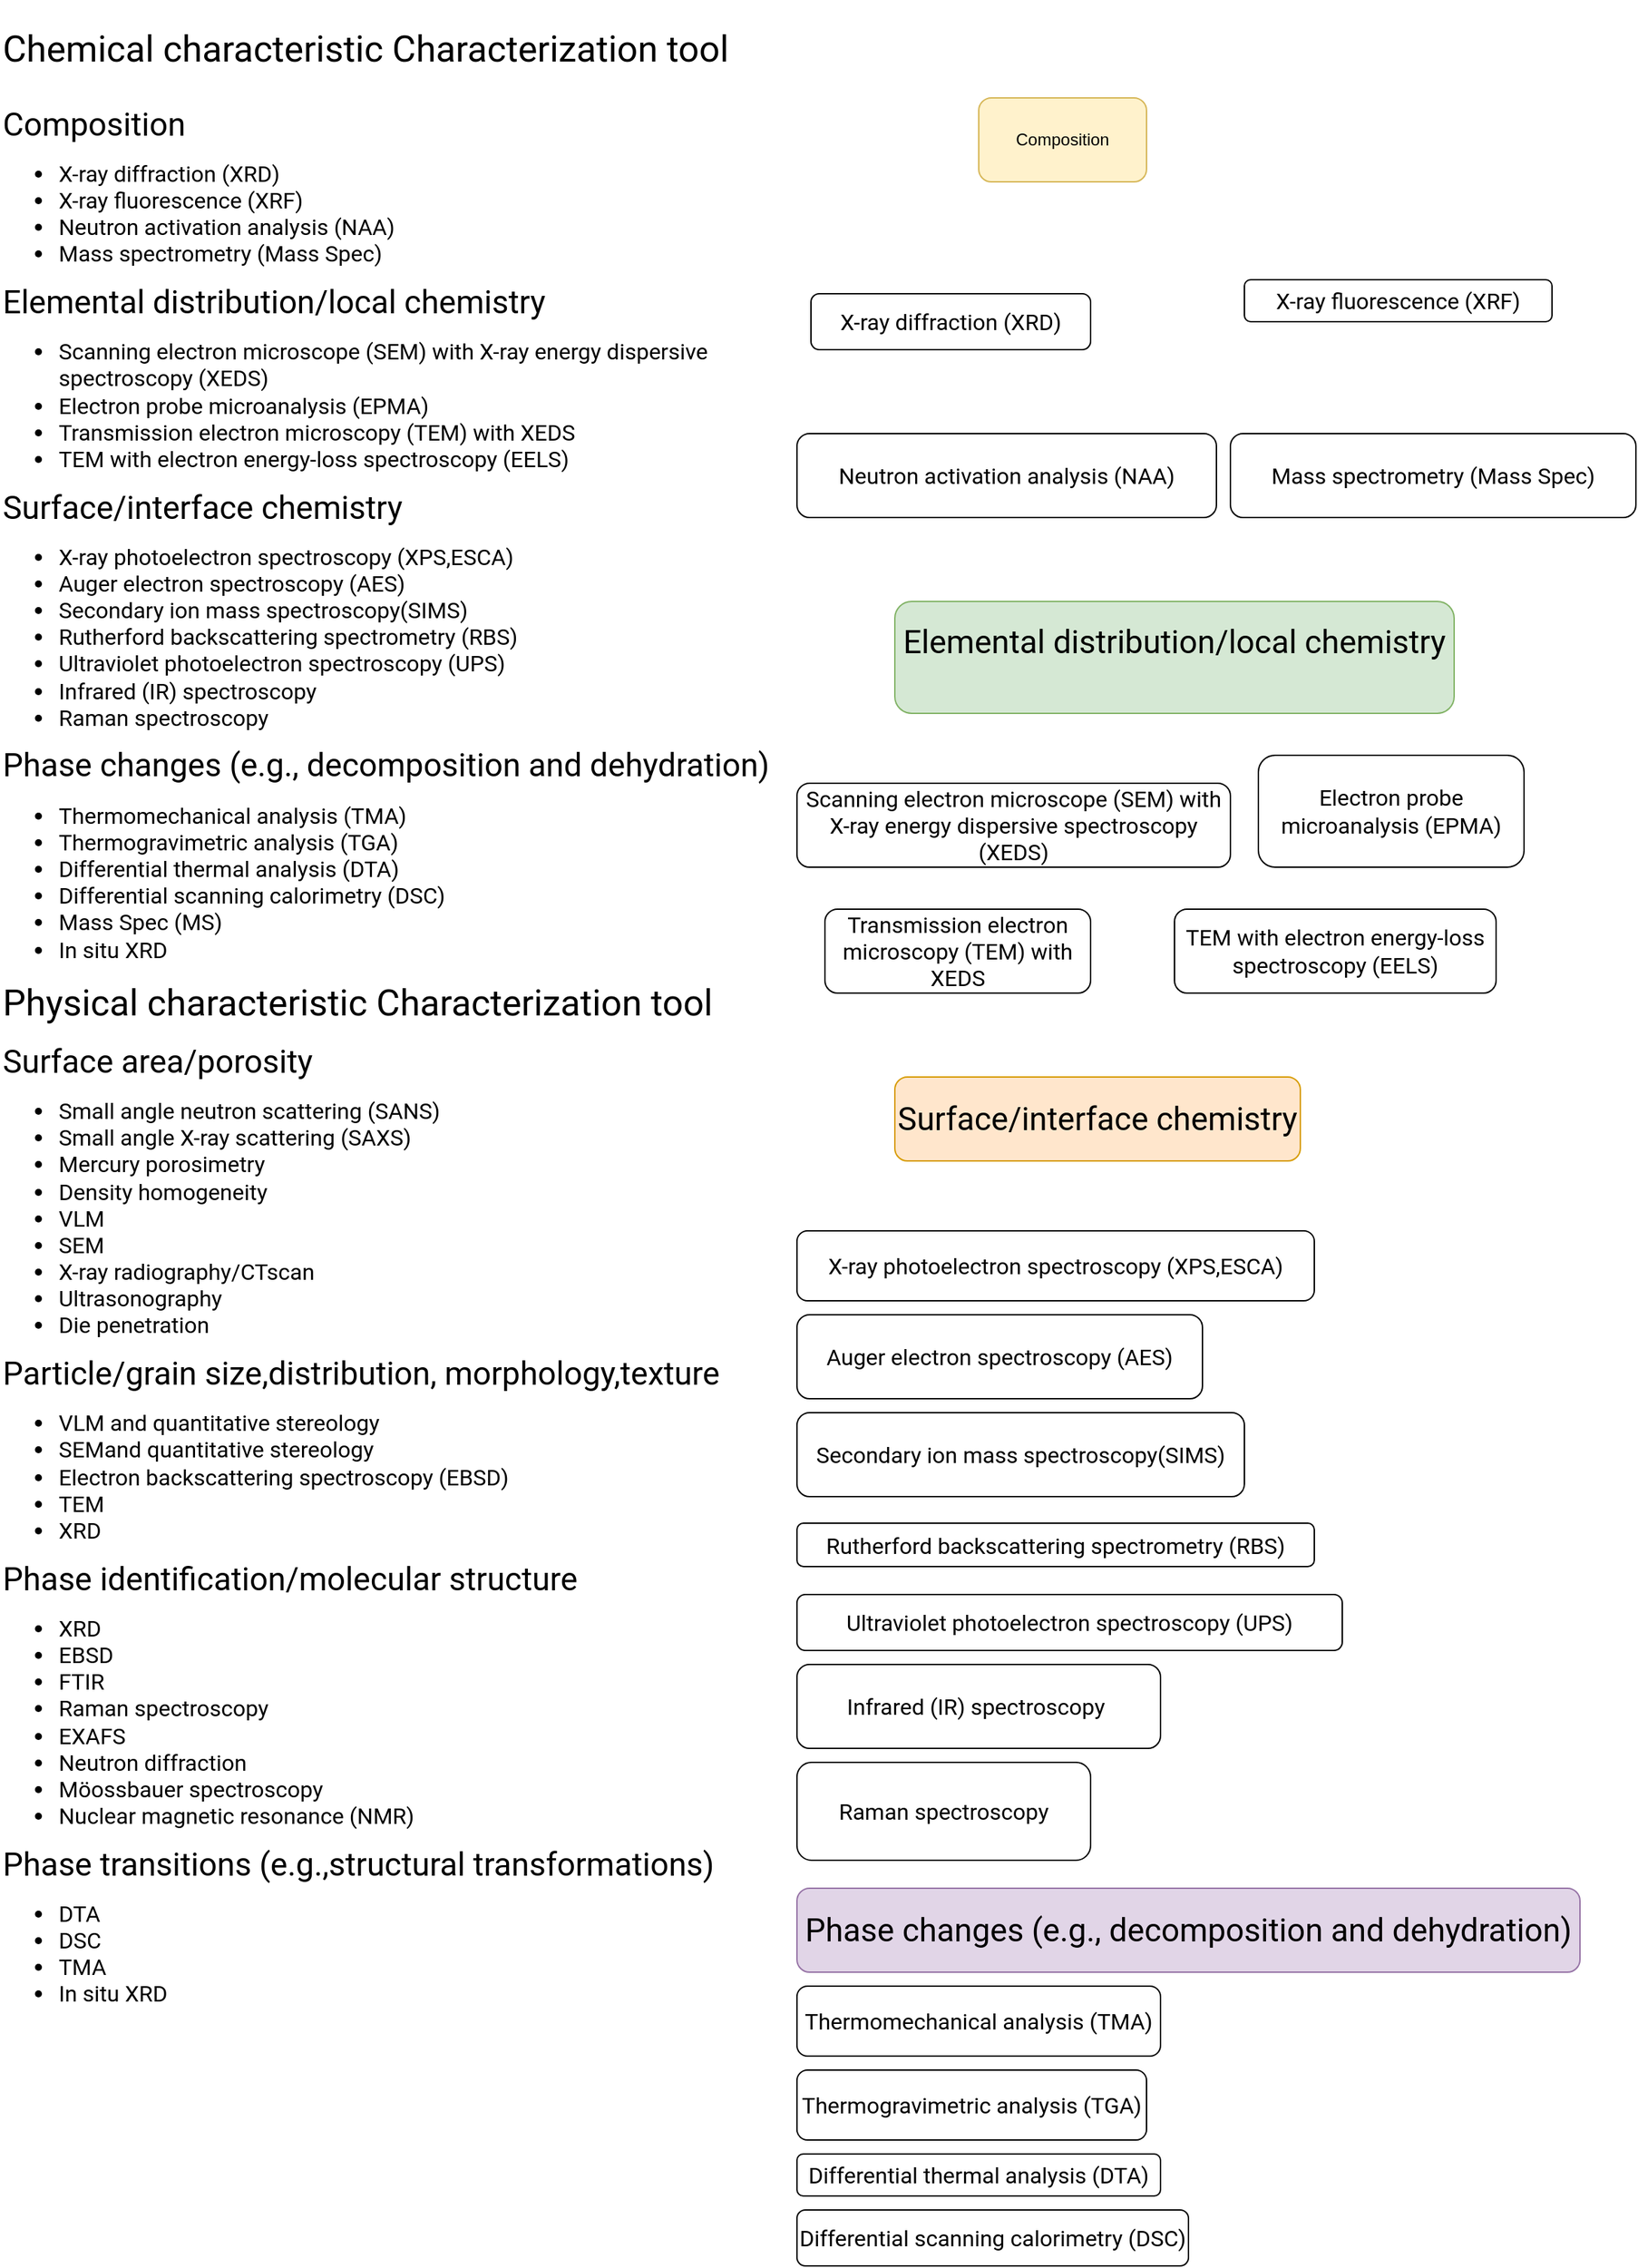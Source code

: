 <mxfile version="24.0.2" type="github">
  <diagram name="Página-1" id="9ZrezYljH9P2KY_Qv6a6">
    <mxGraphModel dx="1210" dy="613" grid="1" gridSize="10" guides="1" tooltips="1" connect="1" arrows="1" fold="1" page="1" pageScale="1" pageWidth="827" pageHeight="1169" math="0" shadow="0">
      <root>
        <mxCell id="0" />
        <mxCell id="1" parent="0" />
        <mxCell id="FwkTbBhF22E6wd6E680H-2" value="&lt;div class=&quot;text-cell-section-header layout horizontal center&quot; style=&quot;position: relative; display: flex; -webkit-box-orient: horizontal; -webkit-box-direction: normal; flex-direction: row; -webkit-box-align: center; align-items: center; font-family: Roboto, Noto, sans-serif; font-size: 14px; font-style: normal; font-variant-ligatures: normal; font-variant-caps: normal; font-weight: 400; letter-spacing: normal; orphans: 2; text-align: start; text-indent: 0px; text-transform: none; widows: 2; word-spacing: 0px; -webkit-text-stroke-width: 0px; white-space: normal; text-decoration-thickness: initial; text-decoration-style: initial; text-decoration-color: initial;&quot;&gt;&lt;h1 style=&quot;font-weight: 400; margin-bottom: 0.5em; margin-top: 0.5em; font-size: 26px;&quot;&gt;Chemical characteristic Characterization tool&lt;/h1&gt;&lt;/div&gt;&lt;h2 style=&quot;font-weight: 400; margin-bottom: 0.5em; margin-top: 0.5em; font-size: 23px; font-family: Roboto, Noto, sans-serif; font-style: normal; font-variant-ligatures: normal; font-variant-caps: normal; letter-spacing: normal; orphans: 2; text-align: start; text-indent: 0px; text-transform: none; widows: 2; word-spacing: 0px; -webkit-text-stroke-width: 0px; white-space: normal; text-decoration-thickness: initial; text-decoration-style: initial; text-decoration-color: initial;&quot;&gt;Composition&lt;/h2&gt;&lt;ul style=&quot;margin-bottom: 6px; margin-top: 0.5em; font-size: 16px; font-family: Roboto, Noto, sans-serif; font-style: normal; font-variant-ligatures: normal; font-variant-caps: normal; font-weight: 400; letter-spacing: normal; orphans: 2; text-align: start; text-indent: 0px; text-transform: none; widows: 2; word-spacing: 0px; -webkit-text-stroke-width: 0px; white-space: normal; text-decoration-thickness: initial; text-decoration-style: initial; text-decoration-color: initial;&quot;&gt;&lt;li&gt;X-ray diffraction (XRD)&lt;/li&gt;&lt;li&gt;X-ray fluorescence (XRF)&lt;/li&gt;&lt;li&gt;Neutron activation analysis (NAA)&lt;/li&gt;&lt;li&gt;Mass spectrometry (Mass Spec)&lt;/li&gt;&lt;/ul&gt;&lt;h2 style=&quot;font-weight: 400; margin-bottom: 0.5em; margin-top: 0.5em; font-size: 23px; font-family: Roboto, Noto, sans-serif; font-style: normal; font-variant-ligatures: normal; font-variant-caps: normal; letter-spacing: normal; orphans: 2; text-align: start; text-indent: 0px; text-transform: none; widows: 2; word-spacing: 0px; -webkit-text-stroke-width: 0px; white-space: normal; text-decoration-thickness: initial; text-decoration-style: initial; text-decoration-color: initial;&quot;&gt;Elemental distribution/local chemistry&lt;/h2&gt;&lt;ul style=&quot;margin-bottom: 6px; margin-top: 0.5em; font-size: 16px; font-family: Roboto, Noto, sans-serif; font-style: normal; font-variant-ligatures: normal; font-variant-caps: normal; font-weight: 400; letter-spacing: normal; orphans: 2; text-align: start; text-indent: 0px; text-transform: none; widows: 2; word-spacing: 0px; -webkit-text-stroke-width: 0px; white-space: normal; text-decoration-thickness: initial; text-decoration-style: initial; text-decoration-color: initial;&quot;&gt;&lt;li&gt;Scanning electron microscope (SEM) with X-ray energy dispersive spectroscopy (XEDS)&lt;/li&gt;&lt;li&gt;Electron probe microanalysis (EPMA)&lt;/li&gt;&lt;li&gt;Transmission electron microscopy (TEM) with XEDS&lt;/li&gt;&lt;li&gt;TEM with electron energy-loss spectroscopy (EELS)&lt;/li&gt;&lt;/ul&gt;&lt;h2 style=&quot;font-weight: 400; margin-bottom: 0.5em; margin-top: 0.5em; font-size: 23px; font-family: Roboto, Noto, sans-serif; font-style: normal; font-variant-ligatures: normal; font-variant-caps: normal; letter-spacing: normal; orphans: 2; text-align: start; text-indent: 0px; text-transform: none; widows: 2; word-spacing: 0px; -webkit-text-stroke-width: 0px; white-space: normal; text-decoration-thickness: initial; text-decoration-style: initial; text-decoration-color: initial;&quot;&gt;Surface/interface chemistry&lt;/h2&gt;&lt;ul style=&quot;margin-bottom: 6px; margin-top: 0.5em; font-size: 16px; font-family: Roboto, Noto, sans-serif; font-style: normal; font-variant-ligatures: normal; font-variant-caps: normal; font-weight: 400; letter-spacing: normal; orphans: 2; text-align: start; text-indent: 0px; text-transform: none; widows: 2; word-spacing: 0px; -webkit-text-stroke-width: 0px; white-space: normal; text-decoration-thickness: initial; text-decoration-style: initial; text-decoration-color: initial;&quot;&gt;&lt;li&gt;X-ray photoelectron spectroscopy (XPS,ESCA)&lt;/li&gt;&lt;li&gt;Auger electron spectroscopy (AES)&lt;/li&gt;&lt;li&gt;Secondary ion mass spectroscopy(SIMS)&lt;/li&gt;&lt;li&gt;Rutherford backscattering spectrometry (RBS)&lt;/li&gt;&lt;li&gt;Ultraviolet photoelectron spectroscopy (UPS)&lt;/li&gt;&lt;li&gt;Infrared (IR) spectroscopy&amp;nbsp;&lt;/li&gt;&lt;li&gt;Raman spectroscopy&lt;/li&gt;&lt;/ul&gt;&lt;h2 style=&quot;font-weight: 400; margin-bottom: 0.5em; margin-top: 0.5em; font-size: 23px; font-family: Roboto, Noto, sans-serif; font-style: normal; font-variant-ligatures: normal; font-variant-caps: normal; letter-spacing: normal; orphans: 2; text-align: start; text-indent: 0px; text-transform: none; widows: 2; word-spacing: 0px; -webkit-text-stroke-width: 0px; white-space: normal; text-decoration-thickness: initial; text-decoration-style: initial; text-decoration-color: initial;&quot;&gt;Phase changes (e.g., decomposition and dehydration)&lt;/h2&gt;&lt;ul style=&quot;margin-bottom: 6px; margin-top: 0.5em; font-size: 16px; font-family: Roboto, Noto, sans-serif; font-style: normal; font-variant-ligatures: normal; font-variant-caps: normal; font-weight: 400; letter-spacing: normal; orphans: 2; text-align: start; text-indent: 0px; text-transform: none; widows: 2; word-spacing: 0px; -webkit-text-stroke-width: 0px; white-space: normal; text-decoration-thickness: initial; text-decoration-style: initial; text-decoration-color: initial;&quot;&gt;&lt;li&gt;Thermomechanical analysis (TMA)&lt;/li&gt;&lt;li&gt;Thermogravimetric analysis (TGA)&lt;/li&gt;&lt;li&gt;Differential thermal analysis (DTA)&lt;/li&gt;&lt;li&gt;Differential scanning calorimetry (DSC)&lt;/li&gt;&lt;li&gt;Mass Spec (MS)&lt;/li&gt;&lt;li&gt;In situ XRD&lt;/li&gt;&lt;/ul&gt;&lt;h1 style=&quot;font-weight: 400; margin-bottom: 0.5em; margin-top: 0.5em; font-size: 26px; font-family: Roboto, Noto, sans-serif; font-style: normal; font-variant-ligatures: normal; font-variant-caps: normal; letter-spacing: normal; orphans: 2; text-align: start; text-indent: 0px; text-transform: none; widows: 2; word-spacing: 0px; -webkit-text-stroke-width: 0px; white-space: normal; text-decoration-thickness: initial; text-decoration-style: initial; text-decoration-color: initial;&quot;&gt;Physical characteristic Characterization tool&lt;/h1&gt;&lt;h2 style=&quot;font-weight: 400; margin-bottom: 0.5em; margin-top: 0.5em; font-size: 23px; font-family: Roboto, Noto, sans-serif; font-style: normal; font-variant-ligatures: normal; font-variant-caps: normal; letter-spacing: normal; orphans: 2; text-align: start; text-indent: 0px; text-transform: none; widows: 2; word-spacing: 0px; -webkit-text-stroke-width: 0px; white-space: normal; text-decoration-thickness: initial; text-decoration-style: initial; text-decoration-color: initial;&quot;&gt;Surface area/porosity&lt;/h2&gt;&lt;ul style=&quot;margin-bottom: 6px; margin-top: 0.5em; font-size: 16px; font-family: Roboto, Noto, sans-serif; font-style: normal; font-variant-ligatures: normal; font-variant-caps: normal; font-weight: 400; letter-spacing: normal; orphans: 2; text-align: start; text-indent: 0px; text-transform: none; widows: 2; word-spacing: 0px; -webkit-text-stroke-width: 0px; white-space: normal; text-decoration-thickness: initial; text-decoration-style: initial; text-decoration-color: initial;&quot;&gt;&lt;li&gt;Small angle neutron scattering (SANS)&lt;/li&gt;&lt;li&gt;Small angle X-ray scattering (SAXS)&lt;/li&gt;&lt;li&gt;Mercury porosimetry&lt;/li&gt;&lt;li&gt;Density homogeneity&lt;/li&gt;&lt;li&gt;VLM&lt;/li&gt;&lt;li&gt;SEM&lt;/li&gt;&lt;li&gt;X-ray radiography/CTscan&lt;/li&gt;&lt;li&gt;Ultrasonography&lt;/li&gt;&lt;li&gt;Die penetration&lt;/li&gt;&lt;/ul&gt;&lt;h2 style=&quot;font-weight: 400; margin-bottom: 0.5em; margin-top: 0.5em; font-size: 23px; font-family: Roboto, Noto, sans-serif; font-style: normal; font-variant-ligatures: normal; font-variant-caps: normal; letter-spacing: normal; orphans: 2; text-align: start; text-indent: 0px; text-transform: none; widows: 2; word-spacing: 0px; -webkit-text-stroke-width: 0px; white-space: normal; text-decoration-thickness: initial; text-decoration-style: initial; text-decoration-color: initial;&quot;&gt;Particle/grain size,distribution, morphology,texture&lt;/h2&gt;&lt;ul style=&quot;margin-bottom: 6px; margin-top: 0.5em; font-size: 16px; font-family: Roboto, Noto, sans-serif; font-style: normal; font-variant-ligatures: normal; font-variant-caps: normal; font-weight: 400; letter-spacing: normal; orphans: 2; text-align: start; text-indent: 0px; text-transform: none; widows: 2; word-spacing: 0px; -webkit-text-stroke-width: 0px; white-space: normal; text-decoration-thickness: initial; text-decoration-style: initial; text-decoration-color: initial;&quot;&gt;&lt;li&gt;VLM and quantitative stereology&lt;/li&gt;&lt;li&gt;SEMand quantitative stereology&lt;/li&gt;&lt;li&gt;Electron backscattering spectroscopy (EBSD)&lt;/li&gt;&lt;li&gt;TEM&lt;/li&gt;&lt;li&gt;XRD&lt;/li&gt;&lt;/ul&gt;&lt;h2 style=&quot;font-weight: 400; margin-bottom: 0.5em; margin-top: 0.5em; font-size: 23px; font-family: Roboto, Noto, sans-serif; font-style: normal; font-variant-ligatures: normal; font-variant-caps: normal; letter-spacing: normal; orphans: 2; text-align: start; text-indent: 0px; text-transform: none; widows: 2; word-spacing: 0px; -webkit-text-stroke-width: 0px; white-space: normal; text-decoration-thickness: initial; text-decoration-style: initial; text-decoration-color: initial;&quot;&gt;Phase identification/molecular structure&lt;/h2&gt;&lt;ul style=&quot;margin-bottom: 6px; margin-top: 0.5em; font-size: 16px; font-family: Roboto, Noto, sans-serif; font-style: normal; font-variant-ligatures: normal; font-variant-caps: normal; font-weight: 400; letter-spacing: normal; orphans: 2; text-align: start; text-indent: 0px; text-transform: none; widows: 2; word-spacing: 0px; -webkit-text-stroke-width: 0px; white-space: normal; text-decoration-thickness: initial; text-decoration-style: initial; text-decoration-color: initial;&quot;&gt;&lt;li&gt;XRD&lt;/li&gt;&lt;li&gt;EBSD&lt;/li&gt;&lt;li&gt;FTIR&lt;/li&gt;&lt;li&gt;Raman spectroscopy&lt;/li&gt;&lt;li&gt;EXAFS&lt;/li&gt;&lt;li&gt;Neutron diffraction&lt;/li&gt;&lt;li&gt;Möossbauer spectroscopy&lt;/li&gt;&lt;li&gt;Nuclear magnetic resonance (NMR)&lt;/li&gt;&lt;/ul&gt;&lt;h2 style=&quot;font-weight: 400; margin-bottom: 0.5em; margin-top: 0.5em; font-size: 23px; font-family: Roboto, Noto, sans-serif; font-style: normal; font-variant-ligatures: normal; font-variant-caps: normal; letter-spacing: normal; orphans: 2; text-align: start; text-indent: 0px; text-transform: none; widows: 2; word-spacing: 0px; -webkit-text-stroke-width: 0px; white-space: normal; text-decoration-thickness: initial; text-decoration-style: initial; text-decoration-color: initial;&quot;&gt;Phase transitions (e.g.,structural transformations)&lt;/h2&gt;&lt;ul style=&quot;margin-bottom: 6px; margin-top: 0.5em; font-size: 16px; font-family: Roboto, Noto, sans-serif; font-style: normal; font-variant-ligatures: normal; font-variant-caps: normal; font-weight: 400; letter-spacing: normal; orphans: 2; text-align: start; text-indent: 0px; text-transform: none; widows: 2; word-spacing: 0px; -webkit-text-stroke-width: 0px; white-space: normal; text-decoration-thickness: initial; text-decoration-style: initial; text-decoration-color: initial;&quot;&gt;&lt;li&gt;DTA&lt;/li&gt;&lt;li&gt;DSC&lt;/li&gt;&lt;li&gt;TMA&lt;/li&gt;&lt;li&gt;In situ XRD&lt;/li&gt;&lt;/ul&gt;" style="text;whiteSpace=wrap;html=1;labelBackgroundColor=default;fontColor=#000000;" vertex="1" parent="1">
          <mxGeometry y="80" width="560" height="1560" as="geometry" />
        </mxCell>
        <mxCell id="FwkTbBhF22E6wd6E680H-3" value="Composition" style="rounded=1;whiteSpace=wrap;html=1;fillColor=#fff2cc;strokeColor=#d6b656;" vertex="1" parent="1">
          <mxGeometry x="700" y="150" width="120" height="60" as="geometry" />
        </mxCell>
        <mxCell id="FwkTbBhF22E6wd6E680H-4" value="&lt;span style=&quot;font-family: Roboto, Noto, sans-serif; font-size: 16px; text-align: start; background-color: initial;&quot;&gt;X-ray diffraction (XRD)&lt;/span&gt;" style="rounded=1;whiteSpace=wrap;html=1;" vertex="1" parent="1">
          <mxGeometry x="580" y="290" width="200" height="40" as="geometry" />
        </mxCell>
        <mxCell id="FwkTbBhF22E6wd6E680H-5" value="&lt;span style=&quot;font-family: Roboto, Noto, sans-serif; font-size: 16px; text-align: start; background-color: initial;&quot;&gt;X-ray fluorescence (XRF)&lt;/span&gt;" style="rounded=1;whiteSpace=wrap;html=1;" vertex="1" parent="1">
          <mxGeometry x="890" y="280" width="220" height="30" as="geometry" />
        </mxCell>
        <mxCell id="FwkTbBhF22E6wd6E680H-7" value="&lt;span style=&quot;font-family: Roboto, Noto, sans-serif; font-size: 16px; text-align: start; background-color: initial;&quot;&gt;Neutron activation analysis (NAA)&lt;/span&gt;" style="rounded=1;whiteSpace=wrap;html=1;" vertex="1" parent="1">
          <mxGeometry x="570" y="390" width="300" height="60" as="geometry" />
        </mxCell>
        <mxCell id="FwkTbBhF22E6wd6E680H-8" value="&lt;span style=&quot;font-family: Roboto, Noto, sans-serif; font-size: 16px; text-align: start; background-color: initial;&quot;&gt;Mass spectrometry (Mass Spec)&lt;/span&gt;" style="rounded=1;whiteSpace=wrap;html=1;" vertex="1" parent="1">
          <mxGeometry x="880" y="390" width="290" height="60" as="geometry" />
        </mxCell>
        <mxCell id="FwkTbBhF22E6wd6E680H-10" value="&lt;h2 style=&quot;font-weight: 400; margin-bottom: 0.5em; margin-top: 0.5em; font-size: 23px; font-family: Roboto, Noto, sans-serif;&quot;&gt;Elemental distribution/local chemistry&lt;/h2&gt;&lt;div&gt;&lt;br&gt;&lt;/div&gt;&lt;ul style=&quot;margin-bottom: 6px; margin-top: 0.5em; font-size: 16px; font-family: Roboto, Noto, sans-serif;&quot;&gt;&lt;/ul&gt;" style="rounded=1;whiteSpace=wrap;html=1;align=center;fillColor=#d5e8d4;strokeColor=#82b366;" vertex="1" parent="1">
          <mxGeometry x="640" y="510" width="400" height="80" as="geometry" />
        </mxCell>
        <mxCell id="FwkTbBhF22E6wd6E680H-11" value="&lt;span style=&quot;font-family: Roboto, Noto, sans-serif; font-size: 16px; text-align: start; background-color: initial;&quot;&gt;Scanning electron microscope (SEM) with X-ray energy dispersive spectroscopy (XEDS)&lt;/span&gt;" style="rounded=1;whiteSpace=wrap;html=1;" vertex="1" parent="1">
          <mxGeometry x="570" y="640" width="310" height="60" as="geometry" />
        </mxCell>
        <mxCell id="FwkTbBhF22E6wd6E680H-12" value="&lt;span style=&quot;font-family: Roboto, Noto, sans-serif; font-size: 16px; text-align: start; background-color: initial;&quot;&gt;Electron probe microanalysis (EPMA)&lt;/span&gt;" style="rounded=1;whiteSpace=wrap;html=1;" vertex="1" parent="1">
          <mxGeometry x="900" y="620" width="190" height="80" as="geometry" />
        </mxCell>
        <mxCell id="FwkTbBhF22E6wd6E680H-13" value="&lt;span style=&quot;font-family: Roboto, Noto, sans-serif; font-size: 16px; text-align: start; background-color: initial;&quot;&gt;Transmission electron microscopy (TEM) with XEDS&lt;/span&gt;" style="rounded=1;whiteSpace=wrap;html=1;" vertex="1" parent="1">
          <mxGeometry x="590" y="730" width="190" height="60" as="geometry" />
        </mxCell>
        <mxCell id="FwkTbBhF22E6wd6E680H-14" value="&lt;span style=&quot;font-family: Roboto, Noto, sans-serif; font-size: 16px; text-align: start; background-color: initial;&quot;&gt;TEM with electron energy-loss spectroscopy (EELS)&lt;/span&gt;" style="rounded=1;whiteSpace=wrap;html=1;" vertex="1" parent="1">
          <mxGeometry x="840" y="730" width="230" height="60" as="geometry" />
        </mxCell>
        <mxCell id="FwkTbBhF22E6wd6E680H-15" value="&lt;h2 style=&quot;font-weight: 400; margin-bottom: 0.5em; margin-top: 0.5em; font-size: 23px; font-family: Roboto, Noto, sans-serif; text-align: start;&quot;&gt;Surface/interface chemistry&lt;/h2&gt;" style="rounded=1;whiteSpace=wrap;html=1;fillColor=#ffe6cc;strokeColor=#d79b00;" vertex="1" parent="1">
          <mxGeometry x="640" y="850" width="290" height="60" as="geometry" />
        </mxCell>
        <mxCell id="FwkTbBhF22E6wd6E680H-16" value="&lt;span style=&quot;font-family: Roboto, Noto, sans-serif; font-size: 16px; text-align: start; background-color: initial;&quot;&gt;X-ray photoelectron spectroscopy (XPS,ESCA)&lt;/span&gt;" style="rounded=1;whiteSpace=wrap;html=1;" vertex="1" parent="1">
          <mxGeometry x="570" y="960" width="370" height="50" as="geometry" />
        </mxCell>
        <mxCell id="FwkTbBhF22E6wd6E680H-17" value="&lt;span style=&quot;font-family: Roboto, Noto, sans-serif; font-size: 16px; text-align: start; background-color: initial;&quot;&gt;Auger electron spectroscopy (AES)&lt;/span&gt;" style="rounded=1;whiteSpace=wrap;html=1;" vertex="1" parent="1">
          <mxGeometry x="570" y="1020" width="290" height="60" as="geometry" />
        </mxCell>
        <mxCell id="FwkTbBhF22E6wd6E680H-18" value="&lt;span style=&quot;font-family: Roboto, Noto, sans-serif; font-size: 16px; text-align: start; background-color: initial;&quot;&gt;Secondary ion mass spectroscopy(SIMS)&lt;/span&gt;" style="rounded=1;whiteSpace=wrap;html=1;" vertex="1" parent="1">
          <mxGeometry x="570" y="1090" width="320" height="60" as="geometry" />
        </mxCell>
        <mxCell id="FwkTbBhF22E6wd6E680H-19" value="&lt;span style=&quot;font-family: Roboto, Noto, sans-serif; font-size: 16px; text-align: start; background-color: initial;&quot;&gt;Rutherford backscattering spectrometry (RBS)&lt;/span&gt;" style="rounded=1;whiteSpace=wrap;html=1;" vertex="1" parent="1">
          <mxGeometry x="570" y="1169" width="370" height="31" as="geometry" />
        </mxCell>
        <mxCell id="FwkTbBhF22E6wd6E680H-20" value="&lt;span style=&quot;font-family: Roboto, Noto, sans-serif; font-size: 16px; text-align: start; background-color: initial;&quot;&gt;Ultraviolet photoelectron spectroscopy (UPS)&lt;/span&gt;" style="rounded=1;whiteSpace=wrap;html=1;" vertex="1" parent="1">
          <mxGeometry x="570" y="1220" width="390" height="40" as="geometry" />
        </mxCell>
        <mxCell id="FwkTbBhF22E6wd6E680H-21" value="&lt;span style=&quot;font-family: Roboto, Noto, sans-serif; font-size: 16px; text-align: start; background-color: initial;&quot;&gt;Infrared (IR) spectroscopy&amp;nbsp;&lt;/span&gt;" style="rounded=1;whiteSpace=wrap;html=1;" vertex="1" parent="1">
          <mxGeometry x="570" y="1270" width="260" height="60" as="geometry" />
        </mxCell>
        <mxCell id="FwkTbBhF22E6wd6E680H-23" value="&lt;span style=&quot;font-family: Roboto, Noto, sans-serif; font-size: 16px; text-align: start; background-color: initial;&quot;&gt;Raman spectroscopy&lt;/span&gt;" style="rounded=1;whiteSpace=wrap;html=1;" vertex="1" parent="1">
          <mxGeometry x="570" y="1340" width="210" height="70" as="geometry" />
        </mxCell>
        <mxCell id="FwkTbBhF22E6wd6E680H-24" value="&lt;h2 style=&quot;font-weight: 400; margin-bottom: 0.5em; margin-top: 0.5em; font-size: 23px; font-family: Roboto, Noto, sans-serif; text-align: start;&quot;&gt;Phase changes (e.g., decomposition and dehydration)&lt;/h2&gt;" style="rounded=1;whiteSpace=wrap;html=1;fillColor=#e1d5e7;strokeColor=#9673a6;" vertex="1" parent="1">
          <mxGeometry x="570" y="1430" width="560" height="60" as="geometry" />
        </mxCell>
        <mxCell id="FwkTbBhF22E6wd6E680H-25" value="&lt;span style=&quot;font-family: Roboto, Noto, sans-serif; font-size: 16px; text-align: start; background-color: initial;&quot;&gt;Thermomechanical analysis (TMA)&lt;/span&gt;" style="rounded=1;whiteSpace=wrap;html=1;" vertex="1" parent="1">
          <mxGeometry x="570" y="1500" width="260" height="50" as="geometry" />
        </mxCell>
        <mxCell id="FwkTbBhF22E6wd6E680H-26" value="&lt;span style=&quot;font-family: Roboto, Noto, sans-serif; font-size: 16px; text-align: start; background-color: initial;&quot;&gt;Thermogravimetric analysis (TGA)&lt;/span&gt;" style="rounded=1;whiteSpace=wrap;html=1;" vertex="1" parent="1">
          <mxGeometry x="570" y="1560" width="250" height="50" as="geometry" />
        </mxCell>
        <mxCell id="FwkTbBhF22E6wd6E680H-27" value="&lt;span style=&quot;font-family: Roboto, Noto, sans-serif; font-size: 16px; text-align: start; background-color: initial;&quot;&gt;Differential thermal analysis (DTA)&lt;/span&gt;" style="rounded=1;whiteSpace=wrap;html=1;" vertex="1" parent="1">
          <mxGeometry x="570" y="1620" width="260" height="30" as="geometry" />
        </mxCell>
        <mxCell id="FwkTbBhF22E6wd6E680H-28" value="&lt;span style=&quot;font-family: Roboto, Noto, sans-serif; font-size: 16px; text-align: start; background-color: initial;&quot;&gt;Differential scanning calorimetry (DSC)&lt;/span&gt;" style="rounded=1;whiteSpace=wrap;html=1;" vertex="1" parent="1">
          <mxGeometry x="570" y="1660" width="280" height="40" as="geometry" />
        </mxCell>
      </root>
    </mxGraphModel>
  </diagram>
</mxfile>
